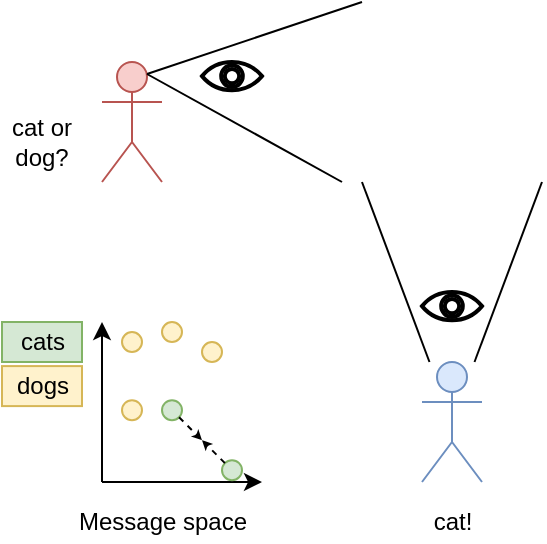 <mxfile version="14.6.3" type="github">
  <diagram id="ME7mpEllHsNX2F-B2jgv" name="Page-1">
    <mxGraphModel dx="895" dy="558" grid="1" gridSize="10" guides="1" tooltips="1" connect="1" arrows="1" fold="1" page="1" pageScale="1" pageWidth="827" pageHeight="1169" math="0" shadow="0">
      <root>
        <mxCell id="0" />
        <mxCell id="1" parent="0" />
        <mxCell id="nWHASpOcx9tYDA44HkZ5-1" value="" style="shape=umlActor;verticalLabelPosition=bottom;verticalAlign=top;html=1;outlineConnect=0;fillColor=#f8cecc;strokeColor=#b85450;" vertex="1" parent="1">
          <mxGeometry x="120" y="470" width="30" height="60" as="geometry" />
        </mxCell>
        <mxCell id="nWHASpOcx9tYDA44HkZ5-2" value="" style="shape=umlActor;verticalLabelPosition=bottom;verticalAlign=top;html=1;outlineConnect=0;fillColor=#dae8fc;strokeColor=#6c8ebf;" vertex="1" parent="1">
          <mxGeometry x="280" y="620" width="30" height="60" as="geometry" />
        </mxCell>
        <mxCell id="nWHASpOcx9tYDA44HkZ5-6" value="" style="shape=image;html=1;verticalAlign=top;verticalLabelPosition=bottom;labelBackgroundColor=#ffffff;imageAspect=0;aspect=fixed;image=https://cdn3.iconfinder.com/data/icons/materia-flat-halloween-free/24/039_026_cat_black_witch_halloween-128.png" vertex="1" parent="1">
          <mxGeometry x="250" y="440" width="90" height="90" as="geometry" />
        </mxCell>
        <mxCell id="nWHASpOcx9tYDA44HkZ5-8" value="" style="endArrow=none;html=1;exitX=0.75;exitY=0.1;exitDx=0;exitDy=0;exitPerimeter=0;entryX=0;entryY=0;entryDx=0;entryDy=0;" edge="1" parent="1" source="nWHASpOcx9tYDA44HkZ5-1" target="nWHASpOcx9tYDA44HkZ5-6">
          <mxGeometry width="50" height="50" relative="1" as="geometry">
            <mxPoint x="390" y="620" as="sourcePoint" />
            <mxPoint x="440" y="570" as="targetPoint" />
          </mxGeometry>
        </mxCell>
        <mxCell id="nWHASpOcx9tYDA44HkZ5-9" value="" style="endArrow=none;html=1;exitX=0.75;exitY=0.1;exitDx=0;exitDy=0;exitPerimeter=0;" edge="1" parent="1" source="nWHASpOcx9tYDA44HkZ5-1">
          <mxGeometry width="50" height="50" relative="1" as="geometry">
            <mxPoint x="182.5" y="466" as="sourcePoint" />
            <mxPoint x="240" y="530" as="targetPoint" />
          </mxGeometry>
        </mxCell>
        <mxCell id="nWHASpOcx9tYDA44HkZ5-10" value="" style="html=1;verticalLabelPosition=bottom;align=center;labelBackgroundColor=#ffffff;verticalAlign=top;strokeWidth=2;shadow=0;dashed=0;shape=mxgraph.ios7.icons.eye;" vertex="1" parent="1">
          <mxGeometry x="170" y="470" width="30" height="14.1" as="geometry" />
        </mxCell>
        <mxCell id="nWHASpOcx9tYDA44HkZ5-16" value="" style="endArrow=none;html=1;entryX=0;entryY=1;entryDx=0;entryDy=0;" edge="1" parent="1" source="nWHASpOcx9tYDA44HkZ5-2" target="nWHASpOcx9tYDA44HkZ5-6">
          <mxGeometry width="50" height="50" relative="1" as="geometry">
            <mxPoint x="192.5" y="476" as="sourcePoint" />
            <mxPoint x="270" y="460" as="targetPoint" />
          </mxGeometry>
        </mxCell>
        <mxCell id="nWHASpOcx9tYDA44HkZ5-17" value="" style="endArrow=none;html=1;entryX=1;entryY=1;entryDx=0;entryDy=0;" edge="1" parent="1" source="nWHASpOcx9tYDA44HkZ5-2" target="nWHASpOcx9tYDA44HkZ5-6">
          <mxGeometry width="50" height="50" relative="1" as="geometry">
            <mxPoint x="202.5" y="486" as="sourcePoint" />
            <mxPoint x="280" y="470" as="targetPoint" />
          </mxGeometry>
        </mxCell>
        <mxCell id="nWHASpOcx9tYDA44HkZ5-18" value="" style="html=1;verticalLabelPosition=bottom;align=center;labelBackgroundColor=#ffffff;verticalAlign=top;strokeWidth=2;shadow=0;dashed=0;shape=mxgraph.ios7.icons.eye;" vertex="1" parent="1">
          <mxGeometry x="280" y="585" width="30" height="14.1" as="geometry" />
        </mxCell>
        <mxCell id="nWHASpOcx9tYDA44HkZ5-19" value="cat or dog?" style="text;html=1;strokeColor=none;fillColor=none;align=center;verticalAlign=middle;whiteSpace=wrap;rounded=0;" vertex="1" parent="1">
          <mxGeometry x="70" y="500" width="40" height="20" as="geometry" />
        </mxCell>
        <mxCell id="nWHASpOcx9tYDA44HkZ5-20" value="cat!" style="text;html=1;align=center;verticalAlign=middle;resizable=0;points=[];autosize=1;strokeColor=none;" vertex="1" parent="1">
          <mxGeometry x="280" y="690" width="30" height="20" as="geometry" />
        </mxCell>
        <mxCell id="nWHASpOcx9tYDA44HkZ5-21" value="" style="endArrow=classic;html=1;" edge="1" parent="1">
          <mxGeometry width="50" height="50" relative="1" as="geometry">
            <mxPoint x="120" y="680" as="sourcePoint" />
            <mxPoint x="120" y="600" as="targetPoint" />
          </mxGeometry>
        </mxCell>
        <mxCell id="nWHASpOcx9tYDA44HkZ5-22" value="" style="endArrow=classic;html=1;" edge="1" parent="1">
          <mxGeometry width="50" height="50" relative="1" as="geometry">
            <mxPoint x="120" y="680" as="sourcePoint" />
            <mxPoint x="200" y="680" as="targetPoint" />
          </mxGeometry>
        </mxCell>
        <mxCell id="nWHASpOcx9tYDA44HkZ5-24" value="" style="ellipse;whiteSpace=wrap;html=1;aspect=fixed;fillColor=#d5e8d4;strokeColor=#82b366;" vertex="1" parent="1">
          <mxGeometry x="150" y="639.1" width="10" height="10" as="geometry" />
        </mxCell>
        <mxCell id="nWHASpOcx9tYDA44HkZ5-25" value="" style="ellipse;whiteSpace=wrap;html=1;aspect=fixed;fillColor=#d5e8d4;strokeColor=#82b366;" vertex="1" parent="1">
          <mxGeometry x="180" y="669.1" width="10" height="10" as="geometry" />
        </mxCell>
        <mxCell id="nWHASpOcx9tYDA44HkZ5-26" value="cats" style="text;html=1;align=center;verticalAlign=middle;resizable=0;points=[];autosize=1;strokeColor=#82b366;fillColor=#d5e8d4;" vertex="1" parent="1">
          <mxGeometry x="70" y="600" width="40" height="20" as="geometry" />
        </mxCell>
        <mxCell id="nWHASpOcx9tYDA44HkZ5-27" value="dogs&lt;br&gt;" style="text;html=1;align=center;verticalAlign=middle;resizable=0;points=[];autosize=1;strokeColor=#d6b656;fillColor=#fff2cc;" vertex="1" parent="1">
          <mxGeometry x="70" y="622.05" width="40" height="20" as="geometry" />
        </mxCell>
        <mxCell id="nWHASpOcx9tYDA44HkZ5-30" value="" style="endArrow=classic;html=1;dashed=1;endSize=2;" edge="1" parent="1" source="nWHASpOcx9tYDA44HkZ5-24">
          <mxGeometry width="50" height="50" relative="1" as="geometry">
            <mxPoint x="145" y="639.1" as="sourcePoint" />
            <mxPoint x="170" y="659.1" as="targetPoint" />
          </mxGeometry>
        </mxCell>
        <mxCell id="nWHASpOcx9tYDA44HkZ5-32" value="" style="endArrow=classic;html=1;endSize=2;dashed=1;" edge="1" parent="1" source="nWHASpOcx9tYDA44HkZ5-25">
          <mxGeometry width="50" height="50" relative="1" as="geometry">
            <mxPoint x="155" y="649.1" as="sourcePoint" />
            <mxPoint x="170" y="659.1" as="targetPoint" />
          </mxGeometry>
        </mxCell>
        <mxCell id="nWHASpOcx9tYDA44HkZ5-34" value="" style="ellipse;whiteSpace=wrap;html=1;aspect=fixed;fillColor=#fff2cc;strokeColor=#d6b656;" vertex="1" parent="1">
          <mxGeometry x="130" y="639.1" width="10" height="10" as="geometry" />
        </mxCell>
        <mxCell id="nWHASpOcx9tYDA44HkZ5-35" value="" style="ellipse;whiteSpace=wrap;html=1;aspect=fixed;fillColor=#fff2cc;strokeColor=#d6b656;" vertex="1" parent="1">
          <mxGeometry x="150" y="600" width="10" height="10" as="geometry" />
        </mxCell>
        <mxCell id="nWHASpOcx9tYDA44HkZ5-37" value="" style="ellipse;whiteSpace=wrap;html=1;aspect=fixed;fillColor=#fff2cc;strokeColor=#d6b656;" vertex="1" parent="1">
          <mxGeometry x="170" y="610" width="10" height="10" as="geometry" />
        </mxCell>
        <mxCell id="nWHASpOcx9tYDA44HkZ5-38" value="" style="ellipse;whiteSpace=wrap;html=1;aspect=fixed;fillColor=#fff2cc;strokeColor=#d6b656;" vertex="1" parent="1">
          <mxGeometry x="130" y="605" width="10" height="10" as="geometry" />
        </mxCell>
        <mxCell id="nWHASpOcx9tYDA44HkZ5-39" value="Message space" style="text;html=1;align=center;verticalAlign=middle;resizable=0;points=[];autosize=1;strokeColor=none;" vertex="1" parent="1">
          <mxGeometry x="100" y="690" width="100" height="20" as="geometry" />
        </mxCell>
      </root>
    </mxGraphModel>
  </diagram>
</mxfile>
